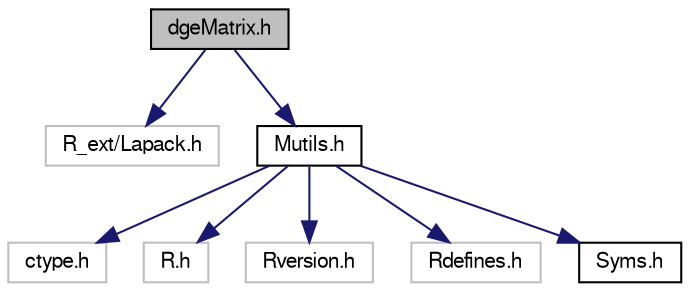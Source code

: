 digraph G
{
  edge [fontname="FreeSans",fontsize=10,labelfontname="FreeSans",labelfontsize=10];
  node [fontname="FreeSans",fontsize=10,shape=record];
  Node1 [label="dgeMatrix.h",height=0.2,width=0.4,color="black", fillcolor="grey75", style="filled" fontcolor="black"];
  Node1 -> Node2 [color="midnightblue",fontsize=10,style="solid",fontname="FreeSans"];
  Node2 [label="R_ext/Lapack.h",height=0.2,width=0.4,color="grey75", fillcolor="white", style="filled"];
  Node1 -> Node3 [color="midnightblue",fontsize=10,style="solid",fontname="FreeSans"];
  Node3 [label="Mutils.h",height=0.2,width=0.4,color="black", fillcolor="white", style="filled",URL="$Mutils_8h.html"];
  Node3 -> Node4 [color="midnightblue",fontsize=10,style="solid",fontname="FreeSans"];
  Node4 [label="ctype.h",height=0.2,width=0.4,color="grey75", fillcolor="white", style="filled"];
  Node3 -> Node5 [color="midnightblue",fontsize=10,style="solid",fontname="FreeSans"];
  Node5 [label="R.h",height=0.2,width=0.4,color="grey75", fillcolor="white", style="filled"];
  Node3 -> Node6 [color="midnightblue",fontsize=10,style="solid",fontname="FreeSans"];
  Node6 [label="Rversion.h",height=0.2,width=0.4,color="grey75", fillcolor="white", style="filled"];
  Node3 -> Node7 [color="midnightblue",fontsize=10,style="solid",fontname="FreeSans"];
  Node7 [label="Rdefines.h",height=0.2,width=0.4,color="grey75", fillcolor="white", style="filled"];
  Node3 -> Node8 [color="midnightblue",fontsize=10,style="solid",fontname="FreeSans"];
  Node8 [label="Syms.h",height=0.2,width=0.4,color="black", fillcolor="white", style="filled",URL="$Syms_8h.html"];
}
